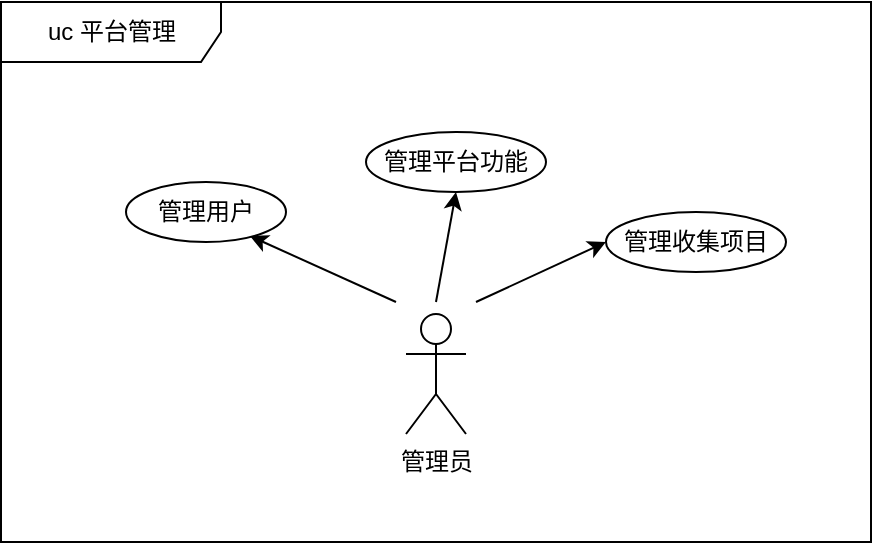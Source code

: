 <mxfile version="12.1.0" type="device" pages="1"><diagram id="2X5vjS5V15uNB7FP7Ldo" name="管理员用例"><mxGraphModel dx="1408" dy="818" grid="1" gridSize="10" guides="1" tooltips="1" connect="1" arrows="1" fold="1" page="1" pageScale="1" pageWidth="827" pageHeight="1169" math="0" shadow="0"><root><mxCell id="0"/><mxCell id="1" parent="0"/><mxCell id="RwmXs7MRT4GIMdO3iFjg-1" value="uc 平台管理" style="shape=umlFrame;whiteSpace=wrap;html=1;width=110;height=30;" parent="1" vertex="1"><mxGeometry x="37.5" y="40" width="435" height="270" as="geometry"/></mxCell><mxCell id="W3W_nlw4K-PMcUWwmefu-2" style="rounded=0;orthogonalLoop=1;jettySize=auto;html=1;entryX=0.5;entryY=1;entryDx=0;entryDy=0;" parent="1" target="W3W_nlw4K-PMcUWwmefu-1" edge="1"><mxGeometry relative="1" as="geometry"><mxPoint x="255" y="190" as="sourcePoint"/></mxGeometry></mxCell><mxCell id="khxtpL3B7kD9gJEgbxWd-1" value="管理员" style="shape=umlActor;verticalLabelPosition=bottom;labelBackgroundColor=#ffffff;verticalAlign=top;html=1;" parent="1" vertex="1"><mxGeometry x="240" y="196" width="30" height="60" as="geometry"/></mxCell><mxCell id="MBvd2Brp5_18tBBx8Ouk-3" value="管理用户" style="ellipse;whiteSpace=wrap;html=1;" parent="1" vertex="1"><mxGeometry x="100" y="130" width="80" height="30" as="geometry"/></mxCell><mxCell id="MBvd2Brp5_18tBBx8Ouk-5" value="" style="endArrow=classic;html=1;entryX=0.775;entryY=0.9;entryDx=0;entryDy=0;entryPerimeter=0;" parent="1" target="MBvd2Brp5_18tBBx8Ouk-3" edge="1"><mxGeometry width="50" height="50" relative="1" as="geometry"><mxPoint x="235" y="190" as="sourcePoint"/><mxPoint x="355" y="85" as="targetPoint"/></mxGeometry></mxCell><mxCell id="W3W_nlw4K-PMcUWwmefu-1" value="管理平台功能" style="ellipse;whiteSpace=wrap;html=1;" parent="1" vertex="1"><mxGeometry x="220" y="105" width="90" height="30" as="geometry"/></mxCell><mxCell id="W3W_nlw4K-PMcUWwmefu-3" value="管理收集项目" style="ellipse;whiteSpace=wrap;html=1;" parent="1" vertex="1"><mxGeometry x="340" y="145" width="90" height="30" as="geometry"/></mxCell><mxCell id="W3W_nlw4K-PMcUWwmefu-5" value="" style="endArrow=classic;html=1;entryX=0;entryY=0.5;entryDx=0;entryDy=0;" parent="1" target="W3W_nlw4K-PMcUWwmefu-3" edge="1"><mxGeometry width="50" height="50" relative="1" as="geometry"><mxPoint x="275" y="190" as="sourcePoint"/><mxPoint x="355" y="160" as="targetPoint"/></mxGeometry></mxCell></root></mxGraphModel></diagram></mxfile>